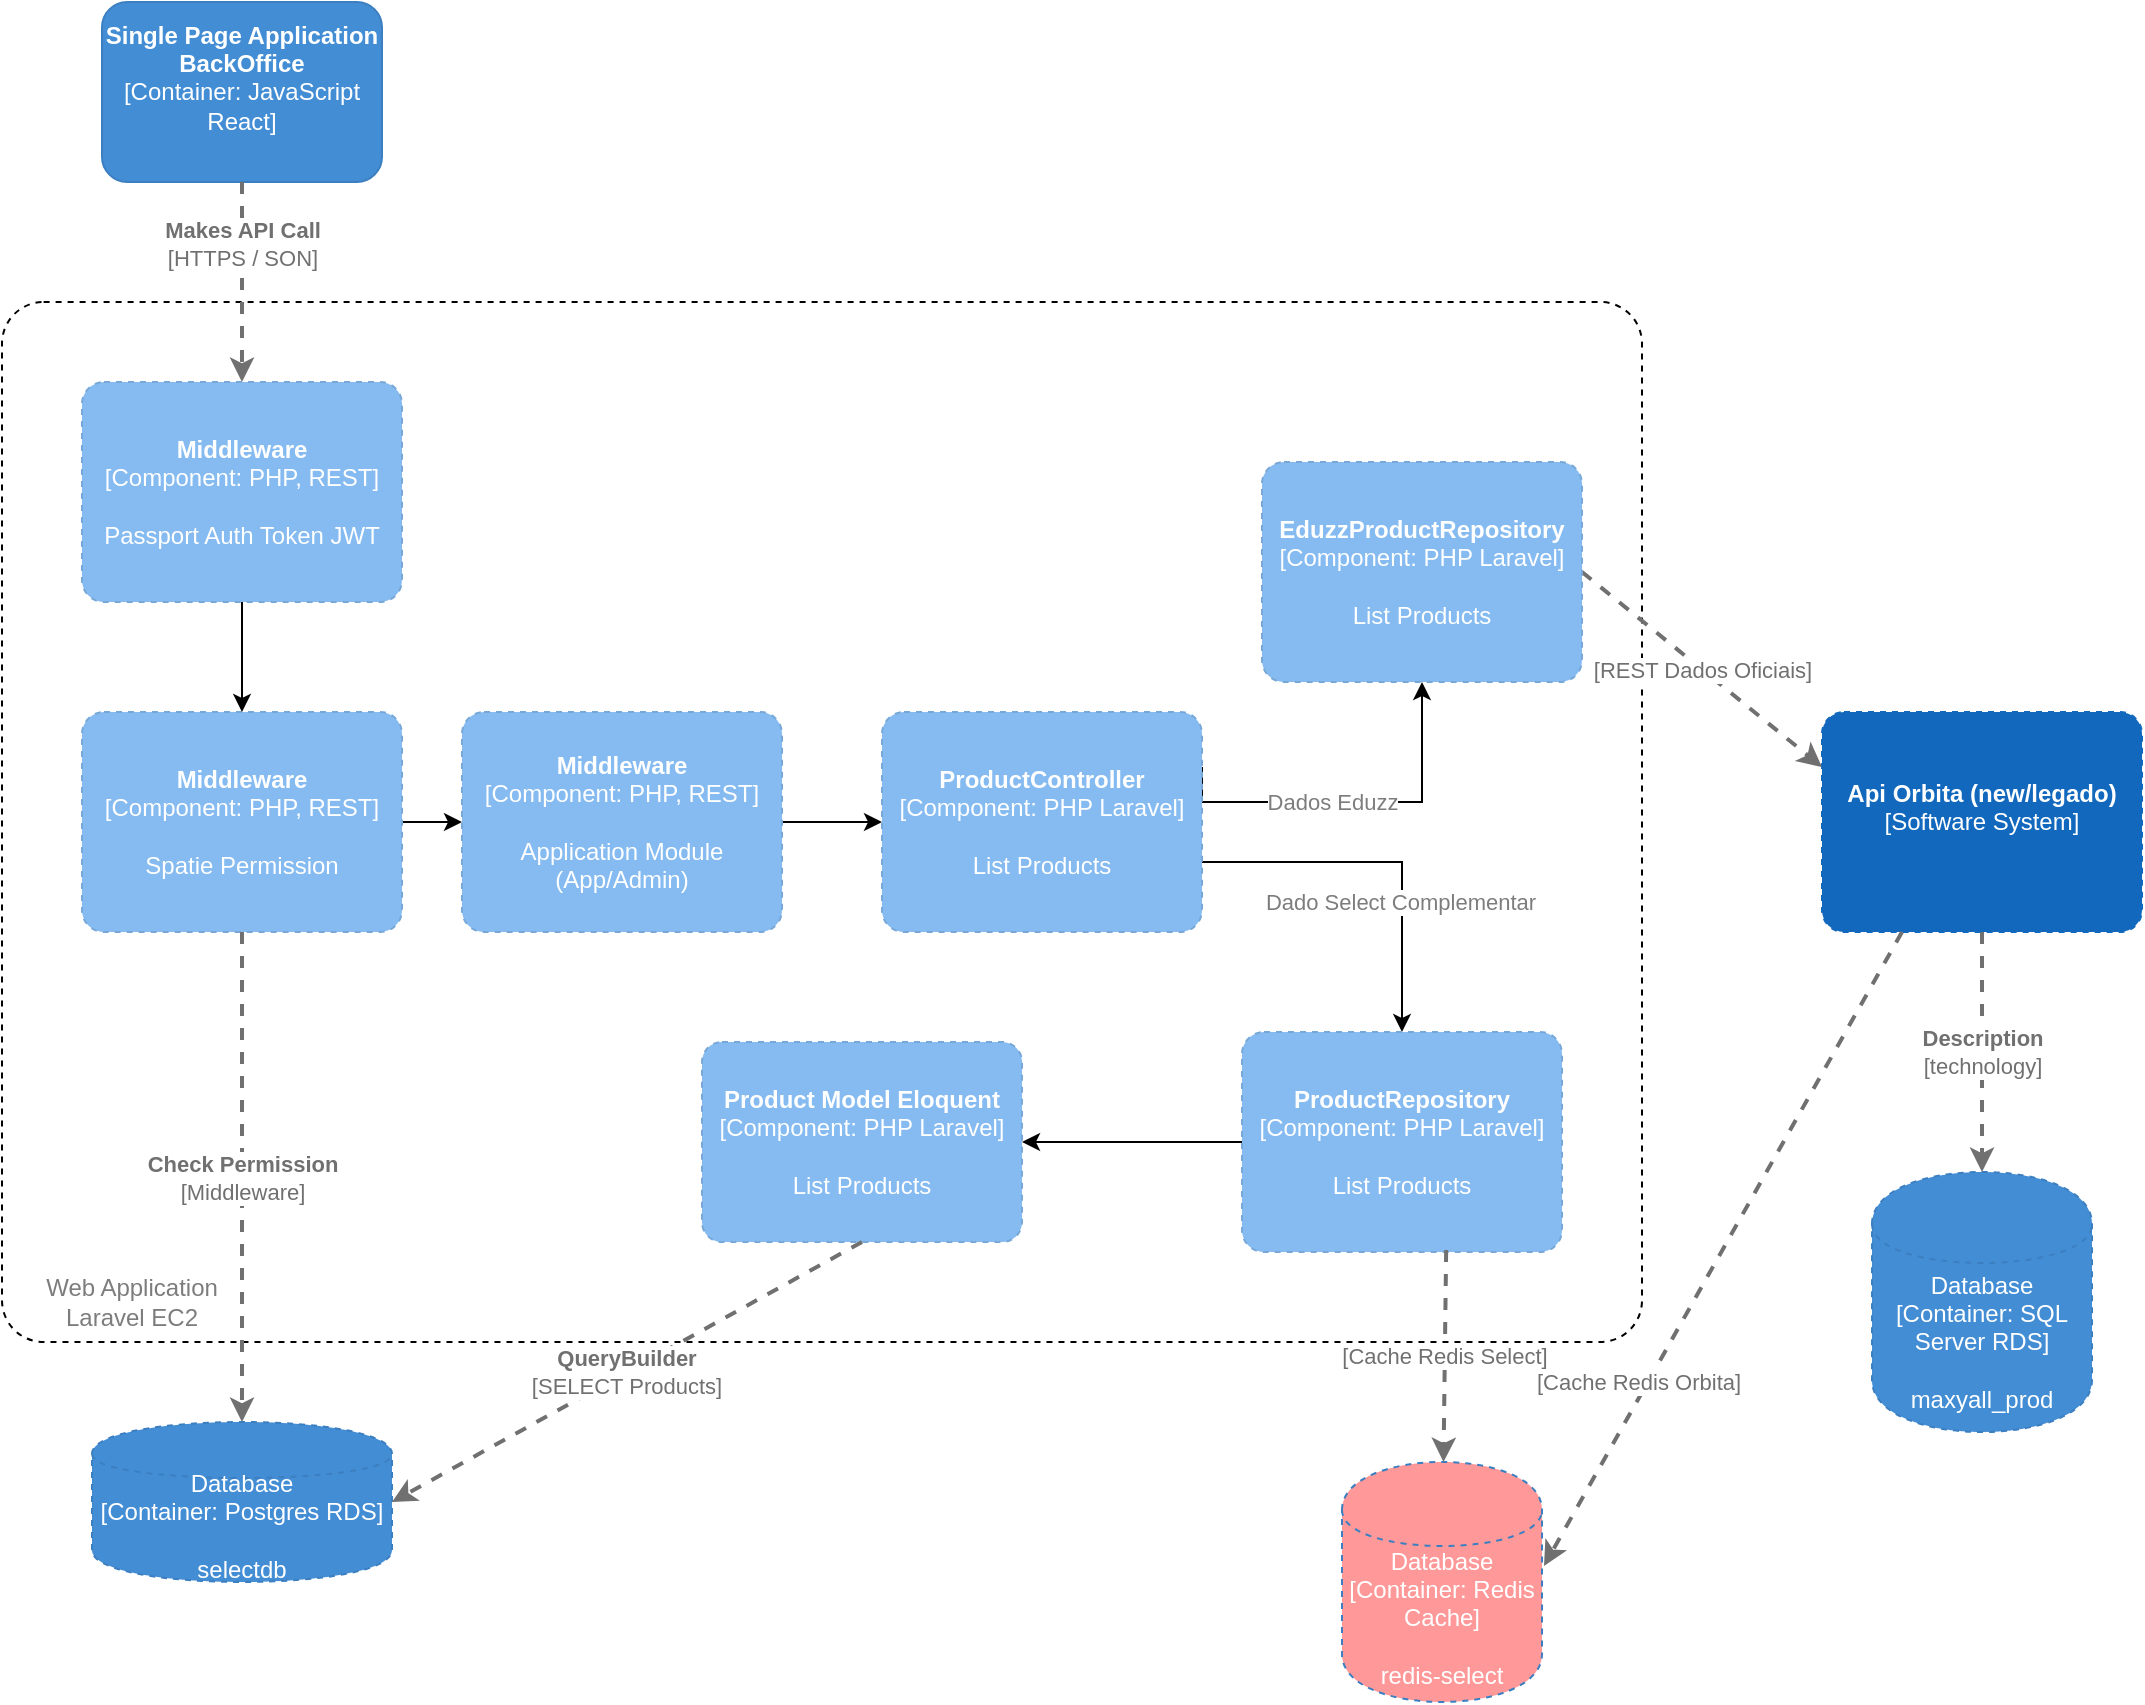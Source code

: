 <mxfile version="14.8.3" type="github">
  <diagram id="nrQEoINcOy9gM6OoTIbi" name="Page-1">
    <mxGraphModel dx="1426" dy="712" grid="1" gridSize="10" guides="1" tooltips="1" connect="1" arrows="1" fold="1" page="1" pageScale="1" pageWidth="1200" pageHeight="1600" math="0" shadow="0">
      <root>
        <mxCell id="0" />
        <mxCell id="1" parent="0" />
        <mxCell id="1E_PJgRL9df37rorGSG9-8" value="" style="rounded=1;whiteSpace=wrap;html=1;dashed=1;arcSize=4;align=left;" parent="1" vertex="1">
          <mxGeometry x="30" y="170" width="820" height="520" as="geometry" />
        </mxCell>
        <object placeholders="1" c4Name="Single Page Application BackOffice" c4Type="Container" c4Technology="JavaScript React" c4Description="" label="&lt;b&gt;%c4Name%&lt;/b&gt;&lt;div&gt;[%c4Type%: %c4Technology%]&lt;/div&gt;&lt;br&gt;&lt;div&gt;%c4Description%&lt;/div&gt;" id="1E_PJgRL9df37rorGSG9-7">
          <mxCell style="rounded=1;whiteSpace=wrap;html=1;labelBackgroundColor=none;fillColor=#438DD5;fontColor=#ffffff;align=center;arcSize=14;strokeColor=#3C7FC0;metaEdit=1;metaData={&quot;c4Type&quot;:{&quot;editable&quot;:false}};points=[[0.25,0,0],[0.5,0,0],[0.75,0,0],[1,0.25,0],[1,0.5,0],[1,0.75,0],[0.75,1,0],[0.5,1,0],[0.25,1,0],[0,0.75,0],[0,0.5,0],[0,0.25,0]];" parent="1" vertex="1">
            <mxGeometry x="80" y="20" width="140" height="90" as="geometry" />
          </mxCell>
        </object>
        <mxCell id="1E_PJgRL9df37rorGSG9-186" style="edgeStyle=orthogonalEdgeStyle;rounded=0;orthogonalLoop=1;jettySize=auto;html=1;" parent="1" source="1E_PJgRL9df37rorGSG9-172" target="1E_PJgRL9df37rorGSG9-184" edge="1">
          <mxGeometry relative="1" as="geometry">
            <Array as="points">
              <mxPoint x="730" y="450" />
            </Array>
          </mxGeometry>
        </mxCell>
        <mxCell id="mgTjgzn61-LK68UVF2TB-11" value="Dado Select Complementar" style="edgeLabel;html=1;align=center;verticalAlign=middle;resizable=0;points=[];fontColor=#7D7D7D;" vertex="1" connectable="0" parent="1E_PJgRL9df37rorGSG9-186">
          <mxGeometry x="0.298" y="-1" relative="1" as="geometry">
            <mxPoint as="offset" />
          </mxGeometry>
        </mxCell>
        <mxCell id="mgTjgzn61-LK68UVF2TB-13" style="edgeStyle=orthogonalEdgeStyle;rounded=0;orthogonalLoop=1;jettySize=auto;html=1;fontColor=#7D7D7D;exitX=1;exitY=0.25;exitDx=0;exitDy=0;exitPerimeter=0;" edge="1" parent="1" source="1E_PJgRL9df37rorGSG9-172" target="mgTjgzn61-LK68UVF2TB-12">
          <mxGeometry relative="1" as="geometry">
            <Array as="points">
              <mxPoint x="630" y="420" />
              <mxPoint x="740" y="420" />
            </Array>
          </mxGeometry>
        </mxCell>
        <mxCell id="mgTjgzn61-LK68UVF2TB-14" value="Dados Eduzz" style="edgeLabel;html=1;align=center;verticalAlign=middle;resizable=0;points=[];fontColor=#7D7D7D;" vertex="1" connectable="0" parent="mgTjgzn61-LK68UVF2TB-13">
          <mxGeometry x="0.246" y="1" relative="1" as="geometry">
            <mxPoint x="-35" y="1" as="offset" />
          </mxGeometry>
        </mxCell>
        <object placeholders="1" c4Name="ProductController" c4Type="Component" c4Technology="PHP Laravel" c4Description="List Products" label="&lt;b&gt;%c4Name%&lt;/b&gt;&lt;div&gt;[%c4Type%: %c4Technology%]&lt;/div&gt;&lt;br&gt;&lt;div&gt;%c4Description%&lt;/div&gt;" id="1E_PJgRL9df37rorGSG9-172">
          <mxCell style="rounded=1;whiteSpace=wrap;html=1;labelBackgroundColor=none;fillColor=#85BBF0;fontColor=#ffffff;align=center;arcSize=10;strokeColor=#78A8D8;metaEdit=1;metaData={&quot;c4Type&quot;:{&quot;editable&quot;:false}};points=[[0.25,0,0],[0.5,0,0],[0.75,0,0],[1,0.25,0],[1,0.5,0],[1,0.75,0],[0.75,1,0],[0.5,1,0],[0.25,1,0],[0,0.75,0],[0,0.5,0],[0,0.25,0]];dashed=1;" parent="1" vertex="1">
            <mxGeometry x="470" y="375" width="160" height="110.0" as="geometry" />
          </mxCell>
        </object>
        <object placeholders="1" c4Type="Relationship" c4Technology="HTTPS / SON" c4Description="Makes API Call" label="&lt;div style=&quot;text-align: left&quot;&gt;&lt;div style=&quot;text-align: center&quot;&gt;&lt;b&gt;%c4Description%&lt;/b&gt;&lt;/div&gt;&lt;div style=&quot;text-align: center&quot;&gt;[%c4Technology%]&lt;/div&gt;&lt;/div&gt;" id="1E_PJgRL9df37rorGSG9-175">
          <mxCell style="edgeStyle=none;rounded=0;html=1;jettySize=auto;orthogonalLoop=1;strokeColor=#707070;strokeWidth=2;fontColor=#707070;jumpStyle=none;dashed=1;metaEdit=1;metaData={&quot;c4Type&quot;:{&quot;editable&quot;:false}};exitX=0.5;exitY=1;exitDx=0;exitDy=0;exitPerimeter=0;" parent="1" source="1E_PJgRL9df37rorGSG9-7" target="1E_PJgRL9df37rorGSG9-190" edge="1">
            <mxGeometry x="-0.385" width="160" relative="1" as="geometry">
              <mxPoint x="280" y="350" as="sourcePoint" />
              <mxPoint x="440" y="350" as="targetPoint" />
              <mxPoint as="offset" />
            </mxGeometry>
          </mxCell>
        </object>
        <mxCell id="1E_PJgRL9df37rorGSG9-189" style="edgeStyle=orthogonalEdgeStyle;rounded=0;orthogonalLoop=1;jettySize=auto;html=1;" parent="1" source="1E_PJgRL9df37rorGSG9-193" target="1E_PJgRL9df37rorGSG9-172" edge="1">
          <mxGeometry relative="1" as="geometry" />
        </mxCell>
        <mxCell id="1E_PJgRL9df37rorGSG9-196" style="edgeStyle=orthogonalEdgeStyle;rounded=0;orthogonalLoop=1;jettySize=auto;html=1;" parent="1" source="1E_PJgRL9df37rorGSG9-177" target="1E_PJgRL9df37rorGSG9-193" edge="1">
          <mxGeometry relative="1" as="geometry" />
        </mxCell>
        <object placeholders="1" c4Name="Middleware" c4Type="Component" c4Technology="PHP, REST" c4Description="Spatie Permission" label="&lt;b&gt;%c4Name%&lt;/b&gt;&lt;div&gt;[%c4Type%: %c4Technology%]&lt;/div&gt;&lt;br&gt;&lt;div&gt;%c4Description%&lt;/div&gt;" id="1E_PJgRL9df37rorGSG9-177">
          <mxCell style="rounded=1;whiteSpace=wrap;html=1;labelBackgroundColor=none;fillColor=#85BBF0;fontColor=#ffffff;align=center;arcSize=10;strokeColor=#78A8D8;metaEdit=1;metaData={&quot;c4Type&quot;:{&quot;editable&quot;:false}};points=[[0.25,0,0],[0.5,0,0],[0.75,0,0],[1,0.25,0],[1,0.5,0],[1,0.75,0],[0.75,1,0],[0.5,1,0],[0.25,1,0],[0,0.75,0],[0,0.5,0],[0,0.25,0]];dashed=1;" parent="1" vertex="1">
            <mxGeometry x="70" y="375" width="160" height="110.0" as="geometry" />
          </mxCell>
        </object>
        <object placeholders="1" c4Type="Database" c4Technology="Postgres RDS" c4Description="selectdb" label="%c4Type%&lt;div&gt;[Container:&amp;nbsp;%c4Technology%]&lt;/div&gt;&lt;br&gt;&lt;div&gt;%c4Description%&lt;/div&gt;" id="1E_PJgRL9df37rorGSG9-178">
          <mxCell style="shape=cylinder;whiteSpace=wrap;html=1;boundedLbl=1;rounded=0;labelBackgroundColor=none;fillColor=#438DD5;fontSize=12;fontColor=#ffffff;align=center;strokeColor=#3C7FC0;metaEdit=1;points=[[0.5,0,0],[1,0.25,0],[1,0.5,0],[1,0.75,0],[0.5,1,0],[0,0.75,0],[0,0.5,0],[0,0.25,0]];metaData={&quot;c4Type&quot;:{&quot;editable&quot;:false}};dashed=1;" parent="1" vertex="1">
            <mxGeometry x="75" y="730" width="150" height="80" as="geometry" />
          </mxCell>
        </object>
        <object placeholders="1" c4Type="Relationship" c4Technology="Middleware" c4Description="Check Permission" label="&lt;div style=&quot;text-align: left&quot;&gt;&lt;div style=&quot;text-align: center&quot;&gt;&lt;b&gt;%c4Description%&lt;/b&gt;&lt;/div&gt;&lt;div style=&quot;text-align: center&quot;&gt;[%c4Technology%]&lt;/div&gt;&lt;/div&gt;" id="1E_PJgRL9df37rorGSG9-180">
          <mxCell style="edgeStyle=none;rounded=0;html=1;jettySize=auto;orthogonalLoop=1;strokeColor=#707070;strokeWidth=2;fontColor=#707070;jumpStyle=none;metaEdit=1;metaData={&quot;c4Type&quot;:{&quot;editable&quot;:false}};exitX=0.5;exitY=1;exitDx=0;exitDy=0;exitPerimeter=0;dashed=1;" parent="1" source="1E_PJgRL9df37rorGSG9-177" target="1E_PJgRL9df37rorGSG9-178" edge="1">
            <mxGeometry width="160" relative="1" as="geometry">
              <mxPoint x="290" y="580" as="sourcePoint" />
              <mxPoint x="450" y="580" as="targetPoint" />
            </mxGeometry>
          </mxCell>
        </object>
        <mxCell id="1E_PJgRL9df37rorGSG9-187" style="edgeStyle=orthogonalEdgeStyle;rounded=0;orthogonalLoop=1;jettySize=auto;html=1;" parent="1" source="1E_PJgRL9df37rorGSG9-184" target="1E_PJgRL9df37rorGSG9-185" edge="1">
          <mxGeometry relative="1" as="geometry">
            <Array as="points">
              <mxPoint x="760" y="600" />
            </Array>
          </mxGeometry>
        </mxCell>
        <object placeholders="1" c4Name="ProductRepository" c4Type="Component" c4Technology="PHP Laravel" c4Description="List Products" label="&lt;b&gt;%c4Name%&lt;/b&gt;&lt;div&gt;[%c4Type%: %c4Technology%]&lt;/div&gt;&lt;br&gt;&lt;div&gt;%c4Description%&lt;/div&gt;" id="1E_PJgRL9df37rorGSG9-184">
          <mxCell style="rounded=1;whiteSpace=wrap;html=1;labelBackgroundColor=none;fillColor=#85BBF0;fontColor=#ffffff;align=center;arcSize=10;strokeColor=#78A8D8;metaEdit=1;metaData={&quot;c4Type&quot;:{&quot;editable&quot;:false}};points=[[0.25,0,0],[0.5,0,0],[0.75,0,0],[1,0.25,0],[1,0.5,0],[1,0.75,0],[0.75,1,0],[0.5,1,0],[0.25,1,0],[0,0.75,0],[0,0.5,0],[0,0.25,0]];dashed=1;" parent="1" vertex="1">
            <mxGeometry x="650" y="535" width="160" height="110.0" as="geometry" />
          </mxCell>
        </object>
        <object placeholders="1" c4Name="Product Model Eloquent" c4Type="Component" c4Technology="PHP Laravel" c4Description="List Products" label="&lt;b&gt;%c4Name%&lt;/b&gt;&lt;div&gt;[%c4Type%: %c4Technology%]&lt;/div&gt;&lt;br&gt;&lt;div&gt;%c4Description%&lt;/div&gt;" id="1E_PJgRL9df37rorGSG9-185">
          <mxCell style="rounded=1;whiteSpace=wrap;html=1;labelBackgroundColor=none;fillColor=#85BBF0;fontColor=#ffffff;align=center;arcSize=10;strokeColor=#78A8D8;metaEdit=1;metaData={&quot;c4Type&quot;:{&quot;editable&quot;:false}};points=[[0.25,0,0],[0.5,0,0],[0.75,0,0],[1,0.25,0],[1,0.5,0],[1,0.75,0],[0.75,1,0],[0.5,1,0],[0.25,1,0],[0,0.75,0],[0,0.5,0],[0,0.25,0]];dashed=1;" parent="1" vertex="1">
            <mxGeometry x="380" y="540" width="160" height="100" as="geometry" />
          </mxCell>
        </object>
        <mxCell id="1E_PJgRL9df37rorGSG9-195" style="edgeStyle=orthogonalEdgeStyle;rounded=0;orthogonalLoop=1;jettySize=auto;html=1;entryX=0.5;entryY=0;entryDx=0;entryDy=0;entryPerimeter=0;" parent="1" source="1E_PJgRL9df37rorGSG9-190" target="1E_PJgRL9df37rorGSG9-177" edge="1">
          <mxGeometry relative="1" as="geometry" />
        </mxCell>
        <object placeholders="1" c4Name="Middleware" c4Type="Component" c4Technology="PHP, REST" c4Description="Passport Auth Token JWT" label="&lt;b&gt;%c4Name%&lt;/b&gt;&lt;div&gt;[%c4Type%: %c4Technology%]&lt;/div&gt;&lt;br&gt;&lt;div&gt;%c4Description%&lt;/div&gt;" id="1E_PJgRL9df37rorGSG9-190">
          <mxCell style="rounded=1;whiteSpace=wrap;html=1;labelBackgroundColor=none;fillColor=#85BBF0;fontColor=#ffffff;align=center;arcSize=10;strokeColor=#78A8D8;metaEdit=1;metaData={&quot;c4Type&quot;:{&quot;editable&quot;:false}};points=[[0.25,0,0],[0.5,0,0],[0.75,0,0],[1,0.25,0],[1,0.5,0],[1,0.75,0],[0.75,1,0],[0.5,1,0],[0.25,1,0],[0,0.75,0],[0,0.5,0],[0,0.25,0]];dashed=1;" parent="1" vertex="1">
            <mxGeometry x="70" y="210" width="160" height="110.0" as="geometry" />
          </mxCell>
        </object>
        <object placeholders="1" c4Type="Relationship" c4Technology="SELECT Products" c4Description="QueryBuilder" label="&lt;div style=&quot;text-align: left&quot;&gt;&lt;div style=&quot;text-align: center&quot;&gt;&lt;b&gt;%c4Description%&lt;/b&gt;&lt;/div&gt;&lt;div style=&quot;text-align: center&quot;&gt;[%c4Technology%]&lt;/div&gt;&lt;/div&gt;" id="1E_PJgRL9df37rorGSG9-191">
          <mxCell style="edgeStyle=none;rounded=0;html=1;entryX=1;entryY=0.5;jettySize=auto;orthogonalLoop=1;strokeColor=#707070;strokeWidth=2;fontColor=#707070;jumpStyle=none;metaEdit=1;metaData={&quot;c4Type&quot;:{&quot;editable&quot;:false}};exitX=0.5;exitY=1;exitDx=0;exitDy=0;exitPerimeter=0;entryDx=0;entryDy=0;entryPerimeter=0;dashed=1;" parent="1" source="1E_PJgRL9df37rorGSG9-185" target="1E_PJgRL9df37rorGSG9-178" edge="1">
            <mxGeometry width="160" relative="1" as="geometry">
              <mxPoint x="510" y="640" as="sourcePoint" />
              <mxPoint x="670" y="640" as="targetPoint" />
            </mxGeometry>
          </mxCell>
        </object>
        <object placeholders="1" c4Name="Middleware" c4Type="Component" c4Technology="PHP, REST" c4Description="Application Module (App/Admin)" label="&lt;b&gt;%c4Name%&lt;/b&gt;&lt;div&gt;[%c4Type%: %c4Technology%]&lt;/div&gt;&lt;br&gt;&lt;div&gt;%c4Description%&lt;/div&gt;" id="1E_PJgRL9df37rorGSG9-193">
          <mxCell style="rounded=1;whiteSpace=wrap;html=1;labelBackgroundColor=none;fillColor=#85BBF0;fontColor=#ffffff;align=center;arcSize=10;strokeColor=#78A8D8;metaEdit=1;metaData={&quot;c4Type&quot;:{&quot;editable&quot;:false}};points=[[0.25,0,0],[0.5,0,0],[0.75,0,0],[1,0.25,0],[1,0.5,0],[1,0.75,0],[0.75,1,0],[0.5,1,0],[0.25,1,0],[0,0.75,0],[0,0.5,0],[0,0.25,0]];dashed=1;" parent="1" vertex="1">
            <mxGeometry x="260" y="375" width="160" height="110.0" as="geometry" />
          </mxCell>
        </object>
        <mxCell id="mgTjgzn61-LK68UVF2TB-2" value="Web Application Laravel EC2" style="text;html=1;strokeColor=none;fillColor=none;align=center;verticalAlign=middle;whiteSpace=wrap;rounded=0;dashed=1;fontColor=#7D7D7D;" vertex="1" parent="1">
          <mxGeometry x="40" y="660" width="110" height="20" as="geometry" />
        </mxCell>
        <object placeholders="1" c4Name="Api Orbita (new/legado)" c4Type="Software System" c4Description="" label="&lt;b&gt;%c4Name%&lt;/b&gt;&lt;div&gt;[%c4Type%]&lt;/div&gt;&lt;br&gt;&lt;div&gt;%c4Description%&lt;/div&gt;" id="mgTjgzn61-LK68UVF2TB-3">
          <mxCell style="rounded=1;whiteSpace=wrap;html=1;labelBackgroundColor=none;fillColor=#1168BD;fontColor=#ffffff;align=center;arcSize=10;strokeColor=#1168BD;metaEdit=1;metaData={&quot;c4Type&quot;:{&quot;editable&quot;:false}};points=[[0.25,0,0],[0.5,0,0],[0.75,0,0],[1,0.25,0],[1,0.5,0],[1,0.75,0],[0.75,1,0],[0.5,1,0],[0.25,1,0],[0,0.75,0],[0,0.5,0],[0,0.25,0]];dashed=1;" vertex="1" parent="1">
            <mxGeometry x="940" y="375" width="160" height="110.0" as="geometry" />
          </mxCell>
        </object>
        <object placeholders="1" c4Type="Database" c4Technology="SQL Server RDS" c4Description="maxyall_prod" label="%c4Type%&lt;div&gt;[Container:&amp;nbsp;%c4Technology%]&lt;/div&gt;&lt;br&gt;&lt;div&gt;%c4Description%&lt;/div&gt;" id="mgTjgzn61-LK68UVF2TB-4">
          <mxCell style="shape=cylinder;whiteSpace=wrap;html=1;boundedLbl=1;rounded=0;labelBackgroundColor=none;fillColor=#438DD5;fontSize=12;fontColor=#ffffff;align=center;strokeColor=#3C7FC0;metaEdit=1;points=[[0.5,0,0],[1,0.25,0],[1,0.5,0],[1,0.75,0],[0.5,1,0],[0,0.75,0],[0,0.5,0],[0,0.25,0]];metaData={&quot;c4Type&quot;:{&quot;editable&quot;:false}};dashed=1;" vertex="1" parent="1">
            <mxGeometry x="965" y="605" width="110" height="130" as="geometry" />
          </mxCell>
        </object>
        <object placeholders="1" c4Type="Relationship" c4Technology="technology" c4Description="Description" label="&lt;div style=&quot;text-align: left&quot;&gt;&lt;div style=&quot;text-align: center&quot;&gt;&lt;b&gt;%c4Description%&lt;/b&gt;&lt;/div&gt;&lt;div style=&quot;text-align: center&quot;&gt;[%c4Technology%]&lt;/div&gt;&lt;/div&gt;" id="mgTjgzn61-LK68UVF2TB-5">
          <mxCell style="edgeStyle=none;rounded=0;html=1;entryX=0.5;entryY=0;jettySize=auto;orthogonalLoop=1;strokeColor=#707070;strokeWidth=2;fontColor=#707070;jumpStyle=none;dashed=1;metaEdit=1;metaData={&quot;c4Type&quot;:{&quot;editable&quot;:false}};exitX=0.5;exitY=1;exitDx=0;exitDy=0;exitPerimeter=0;entryDx=0;entryDy=0;entryPerimeter=0;" edge="1" parent="1" source="mgTjgzn61-LK68UVF2TB-3" target="mgTjgzn61-LK68UVF2TB-4">
            <mxGeometry width="160" relative="1" as="geometry">
              <mxPoint x="520" y="470" as="sourcePoint" />
              <mxPoint x="680" y="470" as="targetPoint" />
            </mxGeometry>
          </mxCell>
        </object>
        <object placeholders="1" c4Type="Database" c4Technology="Redis Cache" c4Description="redis-select" label="%c4Type%&lt;div&gt;[Container:&amp;nbsp;%c4Technology%]&lt;/div&gt;&lt;br&gt;&lt;div&gt;%c4Description%&lt;/div&gt;" id="mgTjgzn61-LK68UVF2TB-6">
          <mxCell style="shape=cylinder;whiteSpace=wrap;html=1;boundedLbl=1;rounded=0;labelBackgroundColor=none;fontSize=12;fontColor=#ffffff;align=center;strokeColor=#3C7FC0;metaEdit=1;points=[[0.5,0,0],[1,0.25,0],[1,0.5,0],[1,0.75,0],[0.5,1,0],[0,0.75,0],[0,0.5,0],[0,0.25,0]];metaData={&quot;c4Type&quot;:{&quot;editable&quot;:false}};dashed=1;fillColor=#FF9999;" vertex="1" parent="1">
            <mxGeometry x="700" y="750" width="100" height="120" as="geometry" />
          </mxCell>
        </object>
        <object placeholders="1" c4Type="Relationship" c4Technology="Cache Redis Select" c4Description="" label="&lt;div style=&quot;text-align: left&quot;&gt;&lt;div style=&quot;text-align: center&quot;&gt;&lt;b&gt;%c4Description%&lt;/b&gt;&lt;/div&gt;&lt;div style=&quot;text-align: center&quot;&gt;[%c4Technology%]&lt;/div&gt;&lt;/div&gt;" id="mgTjgzn61-LK68UVF2TB-7">
          <mxCell style="edgeStyle=none;rounded=0;html=1;jettySize=auto;orthogonalLoop=1;strokeColor=#707070;strokeWidth=2;fontColor=#707070;jumpStyle=none;dashed=1;metaEdit=1;metaData={&quot;c4Type&quot;:{&quot;editable&quot;:false}};exitX=0.638;exitY=0.991;exitDx=0;exitDy=0;exitPerimeter=0;" edge="1" parent="1" source="1E_PJgRL9df37rorGSG9-184" target="mgTjgzn61-LK68UVF2TB-6">
            <mxGeometry width="160" relative="1" as="geometry">
              <mxPoint x="520" y="730" as="sourcePoint" />
              <mxPoint x="680" y="730" as="targetPoint" />
            </mxGeometry>
          </mxCell>
        </object>
        <object placeholders="1" c4Type="Relationship" c4Technology="Cache Redis Orbita" c4Description="" label="&lt;div style=&quot;text-align: left&quot;&gt;&lt;div style=&quot;text-align: center&quot;&gt;&lt;b&gt;%c4Description%&lt;/b&gt;&lt;/div&gt;&lt;div style=&quot;text-align: center&quot;&gt;[%c4Technology%]&lt;/div&gt;&lt;/div&gt;" id="mgTjgzn61-LK68UVF2TB-8">
          <mxCell style="edgeStyle=none;rounded=0;html=1;jettySize=auto;orthogonalLoop=1;strokeColor=#707070;strokeWidth=2;fontColor=#707070;jumpStyle=none;dashed=1;metaEdit=1;metaData={&quot;c4Type&quot;:{&quot;editable&quot;:false}};exitX=0.25;exitY=1;exitDx=0;exitDy=0;exitPerimeter=0;entryX=1.01;entryY=0.433;entryDx=0;entryDy=0;entryPerimeter=0;" edge="1" parent="1" source="mgTjgzn61-LK68UVF2TB-3" target="mgTjgzn61-LK68UVF2TB-6">
            <mxGeometry x="0.43" y="-4" width="160" relative="1" as="geometry">
              <mxPoint x="792.08" y="494.01" as="sourcePoint" />
              <mxPoint x="790.383" y="760" as="targetPoint" />
              <mxPoint as="offset" />
            </mxGeometry>
          </mxCell>
        </object>
        <object placeholders="1" c4Type="Relationship" c4Technology="REST Dados Oficiais" c4Description="" label="&lt;div style=&quot;text-align: left&quot;&gt;&lt;div style=&quot;text-align: center&quot;&gt;&lt;b&gt;%c4Description%&lt;/b&gt;&lt;/div&gt;&lt;div style=&quot;text-align: center&quot;&gt;[%c4Technology%]&lt;/div&gt;&lt;/div&gt;" id="mgTjgzn61-LK68UVF2TB-10">
          <mxCell style="edgeStyle=none;rounded=0;html=1;jettySize=auto;orthogonalLoop=1;strokeColor=#707070;strokeWidth=2;fontColor=#707070;jumpStyle=none;dashed=1;metaEdit=1;metaData={&quot;c4Type&quot;:{&quot;editable&quot;:false}};exitX=1;exitY=0.5;exitDx=0;exitDy=0;exitPerimeter=0;entryX=0;entryY=0.25;entryDx=0;entryDy=0;entryPerimeter=0;" edge="1" parent="1" source="mgTjgzn61-LK68UVF2TB-12" target="mgTjgzn61-LK68UVF2TB-3">
            <mxGeometry width="160" relative="1" as="geometry">
              <mxPoint x="792.08" y="494.01" as="sourcePoint" />
              <mxPoint x="790.383" y="760" as="targetPoint" />
            </mxGeometry>
          </mxCell>
        </object>
        <object placeholders="1" c4Name="EduzzProductRepository" c4Type="Component" c4Technology="PHP Laravel" c4Description="List Products" label="&lt;b&gt;%c4Name%&lt;/b&gt;&lt;div&gt;[%c4Type%: %c4Technology%]&lt;/div&gt;&lt;br&gt;&lt;div&gt;%c4Description%&lt;/div&gt;" id="mgTjgzn61-LK68UVF2TB-12">
          <mxCell style="rounded=1;whiteSpace=wrap;html=1;labelBackgroundColor=none;fillColor=#85BBF0;fontColor=#ffffff;align=center;arcSize=10;strokeColor=#78A8D8;metaEdit=1;metaData={&quot;c4Type&quot;:{&quot;editable&quot;:false}};points=[[0.25,0,0],[0.5,0,0],[0.75,0,0],[1,0.25,0],[1,0.5,0],[1,0.75,0],[0.75,1,0],[0.5,1,0],[0.25,1,0],[0,0.75,0],[0,0.5,0],[0,0.25,0]];dashed=1;" vertex="1" parent="1">
            <mxGeometry x="660" y="250" width="160" height="110.0" as="geometry" />
          </mxCell>
        </object>
      </root>
    </mxGraphModel>
  </diagram>
</mxfile>
